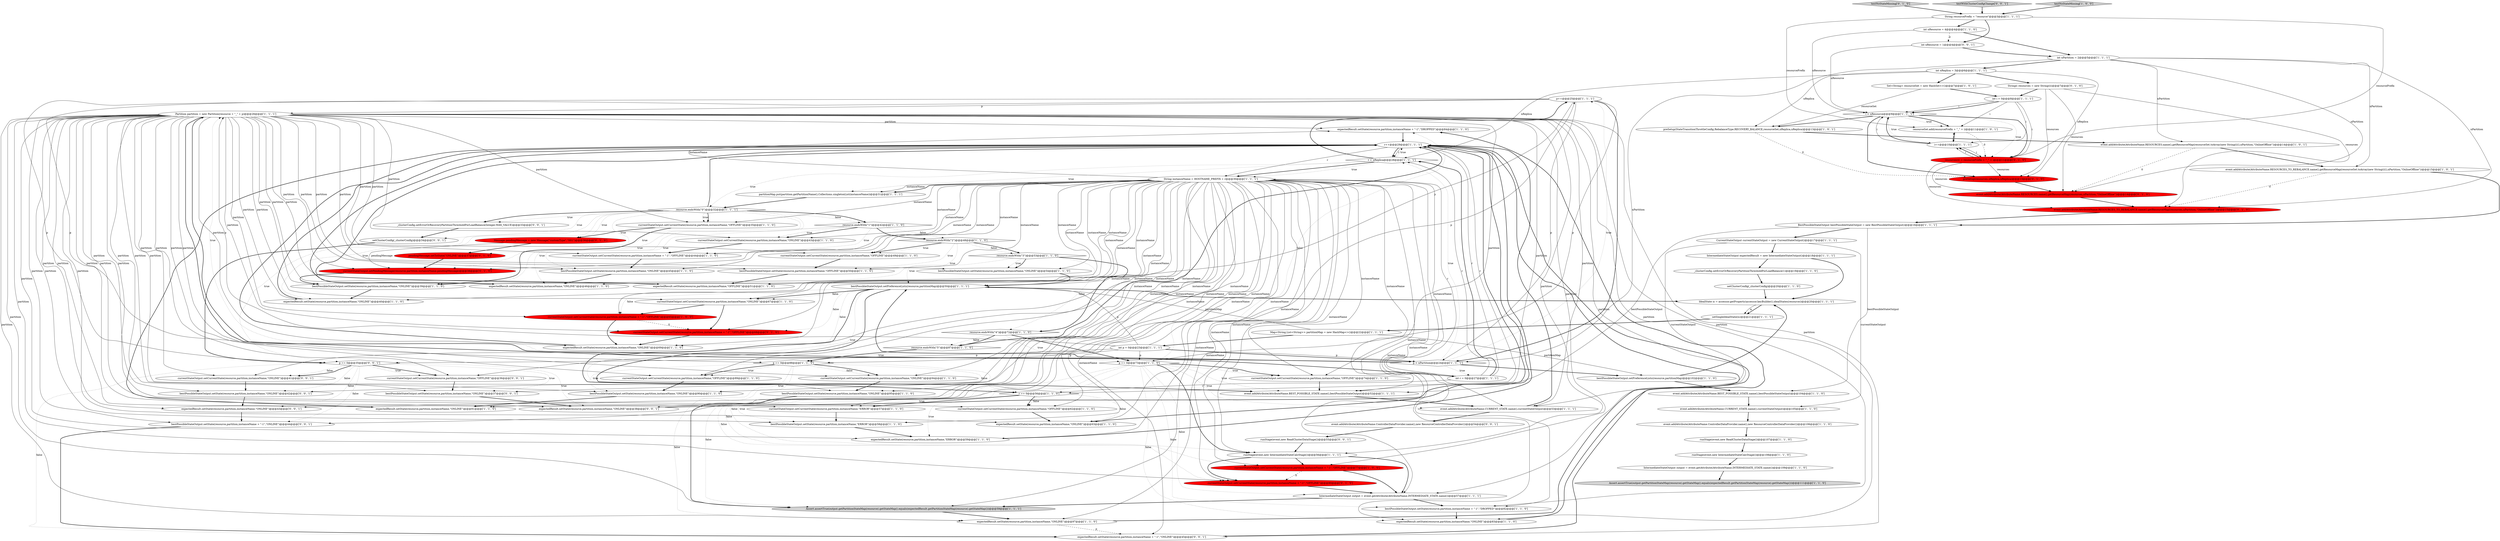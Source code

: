 digraph {
45 [style = filled, label = "p++@@@25@@@['1', '1', '1']", fillcolor = white, shape = ellipse image = "AAA0AAABBB1BBB"];
11 [style = filled, label = "IntermediateStateOutput output = event.getAttribute(AttributeName.INTERMEDIATE_STATE.name())@@@109@@@['1', '1', '0']", fillcolor = white, shape = ellipse image = "AAA0AAABBB1BBB"];
24 [style = filled, label = "expectedResult.setState(resource,partition,instanceName + \"-1\",\"DROPPED\")@@@84@@@['1', '1', '0']", fillcolor = white, shape = ellipse image = "AAA0AAABBB1BBB"];
51 [style = filled, label = "IntermediateStateOutput output = event.getAttribute(AttributeName.INTERMEDIATE_STATE.name())@@@57@@@['1', '1', '1']", fillcolor = white, shape = ellipse image = "AAA0AAABBB1BBB"];
96 [style = filled, label = "expectedResult.setState(resource,partition,instanceName + \"-1\",\"ONLINE\")@@@45@@@['0', '0', '1']", fillcolor = white, shape = ellipse image = "AAA0AAABBB3BBB"];
25 [style = filled, label = "i < nResource@@@9@@@['1', '1', '1']", fillcolor = white, shape = diamond image = "AAA0AAABBB1BBB"];
12 [style = filled, label = "Partition partition = new Partition(resource + \"_\" + p)@@@26@@@['1', '1', '1']", fillcolor = white, shape = ellipse image = "AAA0AAABBB1BBB"];
0 [style = filled, label = "IntermediateStateOutput expectedResult = new IntermediateStateOutput()@@@18@@@['1', '1', '1']", fillcolor = white, shape = ellipse image = "AAA0AAABBB1BBB"];
65 [style = filled, label = "event.addAttribute(AttributeName.BEST_POSSIBLE_STATE.name(),bestPossibleStateOutput)@@@52@@@['1', '1', '1']", fillcolor = white, shape = ellipse image = "AAA0AAABBB1BBB"];
53 [style = filled, label = "bestPossibleStateOutput.setState(resource,partition,instanceName,\"ERROR\")@@@58@@@['1', '1', '0']", fillcolor = white, shape = ellipse image = "AAA0AAABBB1BBB"];
8 [style = filled, label = "int p = 0@@@23@@@['1', '1', '1']", fillcolor = white, shape = ellipse image = "AAA0AAABBB1BBB"];
52 [style = filled, label = "resource.endsWith(\"3\")@@@53@@@['1', '1', '0']", fillcolor = white, shape = diamond image = "AAA0AAABBB1BBB"];
48 [style = filled, label = "currentStateOutput.setCurrentState(resource,partition,instanceName,\"ERROR\")@@@57@@@['1', '1', '0']", fillcolor = white, shape = ellipse image = "AAA0AAABBB1BBB"];
70 [style = filled, label = "expectedResult.setState(resource,partition,instanceName,\"ONLINE\")@@@69@@@['1', '1', '0']", fillcolor = white, shape = ellipse image = "AAA0AAABBB1BBB"];
69 [style = filled, label = "currentStateOutput.setCurrentState(resource,partition,instanceName,\"OFFLINE\")@@@62@@@['1', '1', '0']", fillcolor = white, shape = ellipse image = "AAA0AAABBB1BBB"];
55 [style = filled, label = "int nResource = 4@@@4@@@['1', '1', '0']", fillcolor = white, shape = ellipse image = "AAA0AAABBB1BBB"];
28 [style = filled, label = "resourceSet.add(resourcePrefix + \"_\" + i)@@@11@@@['1', '0', '1']", fillcolor = white, shape = ellipse image = "AAA0AAABBB1BBB"];
78 [style = filled, label = "setClusterConfig(_clusterConfig)@@@20@@@['1', '1', '0']", fillcolor = white, shape = ellipse image = "AAA0AAABBB1BBB"];
71 [style = filled, label = "event.addAttribute(AttributeName.RESOURCES_TO_REBALANCE.name(),getResourceMap(resourceSet.toArray(new String((((),nPartition,\"OnlineOffline\"))@@@15@@@['1', '0', '1']", fillcolor = white, shape = ellipse image = "AAA0AAABBB1BBB"];
40 [style = filled, label = "BestPossibleStateOutput bestPossibleStateOutput = new BestPossibleStateOutput()@@@16@@@['1', '1', '1']", fillcolor = white, shape = ellipse image = "AAA0AAABBB1BBB"];
2 [style = filled, label = "int r = 0@@@27@@@['1', '1', '1']", fillcolor = white, shape = ellipse image = "AAA0AAABBB1BBB"];
80 [style = filled, label = "expectedResult.setState(resource,partition,instanceName,\"ONLINE\")@@@83@@@['1', '1', '0']", fillcolor = white, shape = ellipse image = "AAA0AAABBB1BBB"];
20 [style = filled, label = "currentStateOutput.setCurrentState(resource,partition,instanceName,\"OFFLINE\")@@@49@@@['1', '1', '0']", fillcolor = white, shape = ellipse image = "AAA0AAABBB1BBB"];
23 [style = filled, label = "bestPossibleStateOutput.setState(resource,partition,instanceName,\"OFFLINE\")@@@50@@@['1', '1', '0']", fillcolor = white, shape = ellipse image = "AAA0AAABBB1BBB"];
98 [style = filled, label = "bestPossibleStateOutput.setState(resource,partition,instanceName + \"-1\",\"ONLINE\")@@@44@@@['0', '0', '1']", fillcolor = white, shape = ellipse image = "AAA0AAABBB3BBB"];
44 [style = filled, label = "currentStateOutput.setCurrentState(resource,partition,instanceName,\"OFFLINE\")@@@74@@@['1', '1', '0']", fillcolor = white, shape = ellipse image = "AAA0AAABBB1BBB"];
73 [style = filled, label = "expectedResult.setState(resource,partition,instanceName,\"ONLINE\")@@@46@@@['1', '1', '0']", fillcolor = white, shape = ellipse image = "AAA0AAABBB1BBB"];
39 [style = filled, label = "resource.endsWith(\"2\")@@@48@@@['1', '1', '0']", fillcolor = white, shape = diamond image = "AAA0AAABBB1BBB"];
58 [style = filled, label = "currentStateOutput.setCurrentState(resource,partition,instanceName,\"OFFLINE\")@@@35@@@['1', '1', '0']", fillcolor = white, shape = ellipse image = "AAA0AAABBB1BBB"];
68 [style = filled, label = "resource.endsWith(\"0\")@@@32@@@['1', '1', '1']", fillcolor = white, shape = diamond image = "AAA0AAABBB1BBB"];
79 [style = filled, label = "currentStateOutput.setCurrentState(resource,partition,instanceName + \"-1\",\"OFFLINE\")@@@44@@@['1', '1', '0']", fillcolor = white, shape = ellipse image = "AAA0AAABBB1BBB"];
56 [style = filled, label = "String resourcePrefix = \"resource\"@@@3@@@['1', '1', '1']", fillcolor = white, shape = ellipse image = "AAA0AAABBB1BBB"];
57 [style = filled, label = "p == 0@@@88@@@['1', '1', '0']", fillcolor = white, shape = diamond image = "AAA0AAABBB1BBB"];
93 [style = filled, label = "currentStateOutput.setCurrentState(resource,partition,instanceName + \"-1\",\"OFFLINE\")@@@80@@@['0', '1', '0']", fillcolor = red, shape = ellipse image = "AAA1AAABBB2BBB"];
50 [style = filled, label = "event.addAttribute(AttributeName.CURRENT_STATE.name(),currentStateOutput)@@@53@@@['1', '1', '1']", fillcolor = white, shape = ellipse image = "AAA0AAABBB1BBB"];
105 [style = filled, label = "expectedResult.setState(resource,partition,instanceName,\"ONLINE\")@@@38@@@['0', '0', '1']", fillcolor = white, shape = ellipse image = "AAA0AAABBB3BBB"];
92 [style = filled, label = "testNoStateMissing['0', '1', '0']", fillcolor = lightgray, shape = diamond image = "AAA0AAABBB2BBB"];
6 [style = filled, label = "p == 0@@@73@@@['1', '1', '0']", fillcolor = white, shape = diamond image = "AAA0AAABBB1BBB"];
33 [style = filled, label = "int nReplica = 3@@@6@@@['1', '1', '1']", fillcolor = white, shape = ellipse image = "AAA0AAABBB1BBB"];
95 [style = filled, label = "bestPossibleStateOutput.setState(resource,partition,instanceName,\"ONLINE\")@@@42@@@['0', '0', '1']", fillcolor = white, shape = ellipse image = "AAA0AAABBB3BBB"];
35 [style = filled, label = "p < nPartition@@@24@@@['1', '1', '1']", fillcolor = white, shape = diamond image = "AAA0AAABBB1BBB"];
41 [style = filled, label = "expectedResult.setState(resource,partition,instanceName,\"ONLINE\")@@@63@@@['1', '1', '0']", fillcolor = white, shape = ellipse image = "AAA0AAABBB1BBB"];
74 [style = filled, label = "currentStateOutput.setCurrentState(resource,partition,instanceName + \"-1\",\"OFFLINE\")@@@65@@@['1', '0', '0']", fillcolor = red, shape = ellipse image = "AAA1AAABBB1BBB"];
63 [style = filled, label = "currentStateOutput.setCurrentState(resource,partition,instanceName,\"ONLINE\")@@@67@@@['1', '1', '0']", fillcolor = white, shape = ellipse image = "AAA0AAABBB1BBB"];
60 [style = filled, label = "preSetup(StateTransitionThrottleConfig.RebalanceType.RECOVERY_BALANCE,resourceSet,nReplica,nReplica)@@@13@@@['1', '0', '1']", fillcolor = white, shape = ellipse image = "AAA0AAABBB1BBB"];
102 [style = filled, label = "_clusterConfig.setErrorOrRecoveryPartitionThresholdForLoadBalance(Integer.MAX_VALUE)@@@33@@@['0', '0', '1']", fillcolor = white, shape = ellipse image = "AAA0AAABBB3BBB"];
17 [style = filled, label = "resource.endsWith(\"1\")@@@42@@@['1', '1', '0']", fillcolor = white, shape = diamond image = "AAA0AAABBB1BBB"];
84 [style = filled, label = "currentStateOutput.setPendingMessage(resource,partition,instanceName,pendingMessage)@@@38@@@['0', '1', '0']", fillcolor = red, shape = ellipse image = "AAA1AAABBB2BBB"];
4 [style = filled, label = "setSingleIdealState(is)@@@21@@@['1', '1', '1']", fillcolor = white, shape = ellipse image = "AAA0AAABBB1BBB"];
29 [style = filled, label = "IdealState is = accessor.getProperty(accessor.keyBuilder().idealStates(resource))@@@20@@@['1', '1', '1']", fillcolor = white, shape = ellipse image = "AAA0AAABBB1BBB"];
77 [style = filled, label = "int nPartition = 2@@@5@@@['1', '1', '1']", fillcolor = white, shape = ellipse image = "AAA0AAABBB1BBB"];
7 [style = filled, label = "bestPossibleStateOutput.setState(resource,partition,instanceName,\"ONLINE\")@@@54@@@['1', '1', '0']", fillcolor = white, shape = ellipse image = "AAA0AAABBB1BBB"];
31 [style = filled, label = "expectedResult.setState(resource,partition,instanceName,\"ERROR\")@@@59@@@['1', '1', '0']", fillcolor = white, shape = ellipse image = "AAA0AAABBB1BBB"];
82 [style = filled, label = "currentStateOutput.setCurrentState(resource,partition,instanceName,\"ONLINE\")@@@94@@@['1', '1', '0']", fillcolor = white, shape = ellipse image = "AAA0AAABBB1BBB"];
21 [style = filled, label = "Assert.assertTrue(output.getPartitionStateMap(resource).getStateMap().equals(expectedResult.getPartitionStateMap(resource).getStateMap()))@@@59@@@['1', '1', '1']", fillcolor = lightgray, shape = ellipse image = "AAA0AAABBB1BBB"];
34 [style = filled, label = "_clusterConfig.setErrorOrRecoveryPartitionThresholdForLoadBalance(1)@@@19@@@['1', '1', '0']", fillcolor = white, shape = ellipse image = "AAA0AAABBB1BBB"];
67 [style = filled, label = "bestPossibleStateOutput.setState(resource,partition,instanceName,\"ONLINE\")@@@39@@@['1', '1', '0']", fillcolor = white, shape = ellipse image = "AAA0AAABBB1BBB"];
101 [style = filled, label = "p == 0@@@35@@@['0', '0', '1']", fillcolor = white, shape = diamond image = "AAA0AAABBB3BBB"];
86 [style = filled, label = "pendingMessage.setToState(\"ONLINE\")@@@37@@@['0', '1', '0']", fillcolor = red, shape = ellipse image = "AAA1AAABBB2BBB"];
104 [style = filled, label = "event.addAttribute(AttributeName.ControllerDataProvider.name(),new ResourceControllerDataProvider())@@@54@@@['0', '0', '1']", fillcolor = white, shape = ellipse image = "AAA0AAABBB3BBB"];
108 [style = filled, label = "testWithClusterConfigChange['0', '0', '1']", fillcolor = lightgray, shape = diamond image = "AAA0AAABBB3BBB"];
10 [style = filled, label = "event.addAttribute(AttributeName.CURRENT_STATE.name(),currentStateOutput)@@@105@@@['1', '1', '0']", fillcolor = white, shape = ellipse image = "AAA0AAABBB1BBB"];
46 [style = filled, label = "expectedResult.setState(resource,partition,instanceName,\"ONLINE\")@@@97@@@['1', '1', '0']", fillcolor = white, shape = ellipse image = "AAA0AAABBB1BBB"];
62 [style = filled, label = "event.addAttribute(AttributeName.BEST_POSSIBLE_STATE.name(),bestPossibleStateOutput)@@@104@@@['1', '1', '0']", fillcolor = white, shape = ellipse image = "AAA0AAABBB1BBB"];
18 [style = filled, label = "currentStateOutput.setCurrentState(resource,partition,instanceName + \"-1\",\"OFFLINE\")@@@77@@@['1', '0', '0']", fillcolor = red, shape = ellipse image = "AAA1AAABBB1BBB"];
47 [style = filled, label = "runStage(event,new IntermediateStateCalcStage())@@@108@@@['1', '1', '0']", fillcolor = white, shape = ellipse image = "AAA0AAABBB1BBB"];
26 [style = filled, label = "i++@@@10@@@['1', '1', '1']", fillcolor = white, shape = ellipse image = "AAA0AAABBB1BBB"];
100 [style = filled, label = "setClusterConfig(_clusterConfig)@@@34@@@['0', '0', '1']", fillcolor = white, shape = ellipse image = "AAA0AAABBB3BBB"];
13 [style = filled, label = "r == 0@@@56@@@['1', '1', '0']", fillcolor = white, shape = diamond image = "AAA0AAABBB1BBB"];
16 [style = filled, label = "int i = 0@@@8@@@['1', '1', '1']", fillcolor = white, shape = ellipse image = "AAA0AAABBB1BBB"];
64 [style = filled, label = "CurrentStateOutput currentStateOutput = new CurrentStateOutput()@@@17@@@['1', '1', '1']", fillcolor = white, shape = ellipse image = "AAA0AAABBB1BBB"];
14 [style = filled, label = "expectedResult.setState(resource,partition,instanceName,\"ONLINE\")@@@91@@@['1', '1', '0']", fillcolor = white, shape = ellipse image = "AAA0AAABBB1BBB"];
66 [style = filled, label = "r < nReplica@@@28@@@['1', '1', '1']", fillcolor = white, shape = diamond image = "AAA0AAABBB1BBB"];
87 [style = filled, label = "event.addAttribute(AttributeName.RESOURCES.name(),getResourceMap(resources,nPartition,\"OnlineOffline\"))@@@14@@@['0', '1', '0']", fillcolor = red, shape = ellipse image = "AAA1AAABBB2BBB"];
85 [style = filled, label = "Message pendingMessage = new Message(\"customType\",\"001\")@@@36@@@['0', '1', '0']", fillcolor = red, shape = ellipse image = "AAA1AAABBB2BBB"];
42 [style = filled, label = "runStage(event,new IntermediateStateCalcStage())@@@56@@@['1', '1', '1']", fillcolor = white, shape = ellipse image = "AAA0AAABBB1BBB"];
94 [style = filled, label = "currentStateOutput.setCurrentState(resource,partition,instanceName,\"ONLINE\")@@@41@@@['0', '0', '1']", fillcolor = white, shape = ellipse image = "AAA0AAABBB3BBB"];
22 [style = filled, label = "runStage(event,new ReadClusterDataStage())@@@107@@@['1', '1', '0']", fillcolor = white, shape = ellipse image = "AAA0AAABBB1BBB"];
61 [style = filled, label = "partitionMap.put(partition.getPartitionName(),Collections.singletonList(instanceName))@@@31@@@['1', '1', '1']", fillcolor = white, shape = ellipse image = "AAA0AAABBB1BBB"];
37 [style = filled, label = "String instanceName = HOSTNAME_PREFIX + r@@@30@@@['1', '1', '1']", fillcolor = white, shape = ellipse image = "AAA0AAABBB1BBB"];
38 [style = filled, label = "expectedResult.setState(resource,partition,instanceName,\"ONLINE\")@@@40@@@['1', '1', '0']", fillcolor = white, shape = ellipse image = "AAA0AAABBB1BBB"];
1 [style = filled, label = "event.addAttribute(AttributeName.ControllerDataProvider.name(),new ResourceControllerDataProvider())@@@106@@@['1', '1', '0']", fillcolor = white, shape = ellipse image = "AAA0AAABBB1BBB"];
3 [style = filled, label = "Set<String> resourceSet = new HashSet<>()@@@7@@@['1', '0', '1']", fillcolor = white, shape = ellipse image = "AAA0AAABBB1BBB"];
88 [style = filled, label = "preSetup(resources,nReplica,nReplica)@@@13@@@['0', '1', '0']", fillcolor = red, shape = ellipse image = "AAA1AAABBB2BBB"];
89 [style = filled, label = "event.addAttribute(AttributeName.RESOURCES_TO_REBALANCE.name(),getResourceMap(resources,nPartition,\"OnlineOffline\"))@@@15@@@['0', '1', '0']", fillcolor = red, shape = ellipse image = "AAA1AAABBB2BBB"];
76 [style = filled, label = "resource.endsWith(\"4\")@@@72@@@['1', '1', '0']", fillcolor = white, shape = diamond image = "AAA0AAABBB1BBB"];
19 [style = filled, label = "bestPossibleStateOutput.setState(resource,partition,instanceName,\"ONLINE\")@@@45@@@['1', '1', '0']", fillcolor = white, shape = ellipse image = "AAA0AAABBB1BBB"];
27 [style = filled, label = "currentStateOutput.setCurrentState(resource,partition,instanceName,\"OFFLINE\")@@@89@@@['1', '1', '0']", fillcolor = white, shape = ellipse image = "AAA0AAABBB1BBB"];
54 [style = filled, label = "bestPossibleStateOutput.setState(resource,partition,instanceName,\"ONLINE\")@@@95@@@['1', '1', '0']", fillcolor = white, shape = ellipse image = "AAA0AAABBB1BBB"];
81 [style = filled, label = "Assert.assertTrue(output.getPartitionStateMap(resource).getStateMap().equals(expectedResult.getPartitionStateMap(resource).getStateMap()))@@@111@@@['1', '1', '0']", fillcolor = lightgray, shape = ellipse image = "AAA0AAABBB1BBB"];
83 [style = filled, label = "resources(i( = resourcePrefix + \"_\" + i@@@11@@@['0', '1', '0']", fillcolor = red, shape = ellipse image = "AAA1AAABBB2BBB"];
106 [style = filled, label = "currentStateOutput.setCurrentState(resource,partition,instanceName,\"OFFLINE\")@@@36@@@['0', '0', '1']", fillcolor = white, shape = ellipse image = "AAA0AAABBB3BBB"];
59 [style = filled, label = "bestPossibleStateOutput.setState(resource,partition,instanceName + \"-1\",\"DROPPED\")@@@82@@@['1', '1', '0']", fillcolor = white, shape = ellipse image = "AAA0AAABBB1BBB"];
99 [style = filled, label = "int nResource = 1@@@4@@@['0', '0', '1']", fillcolor = white, shape = ellipse image = "AAA0AAABBB3BBB"];
72 [style = filled, label = "bestPossibleStateOutput.setState(resource,partition,instanceName,\"ONLINE\")@@@90@@@['1', '1', '0']", fillcolor = white, shape = ellipse image = "AAA0AAABBB1BBB"];
107 [style = filled, label = "bestPossibleStateOutput.setState(resource,partition,instanceName,\"ONLINE\")@@@37@@@['0', '0', '1']", fillcolor = white, shape = ellipse image = "AAA0AAABBB3BBB"];
97 [style = filled, label = "expectedResult.setState(resource,partition,instanceName,\"ONLINE\")@@@43@@@['0', '0', '1']", fillcolor = white, shape = ellipse image = "AAA0AAABBB3BBB"];
49 [style = filled, label = "testNoStateMissing['1', '0', '0']", fillcolor = lightgray, shape = diamond image = "AAA0AAABBB1BBB"];
103 [style = filled, label = "runStage(event,new ReadClusterDataStage())@@@55@@@['0', '0', '1']", fillcolor = white, shape = ellipse image = "AAA0AAABBB3BBB"];
36 [style = filled, label = "currentStateOutput.setCurrentState(resource,partition,instanceName,\"ONLINE\")@@@43@@@['1', '1', '0']", fillcolor = white, shape = ellipse image = "AAA0AAABBB1BBB"];
75 [style = filled, label = "r++@@@29@@@['1', '1', '1']", fillcolor = white, shape = ellipse image = "AAA0AAABBB1BBB"];
5 [style = filled, label = "bestPossibleStateOutput.setPreferenceLists(resource,partitionMap)@@@102@@@['1', '1', '0']", fillcolor = white, shape = ellipse image = "AAA0AAABBB1BBB"];
43 [style = filled, label = "Map<String,List<String>> partitionMap = new HashMap<>()@@@22@@@['1', '1', '1']", fillcolor = white, shape = ellipse image = "AAA0AAABBB1BBB"];
30 [style = filled, label = "bestPossibleStateOutput.setPreferenceLists(resource,partitionMap)@@@50@@@['1', '1', '1']", fillcolor = white, shape = ellipse image = "AAA0AAABBB1BBB"];
15 [style = filled, label = "expectedResult.setState(resource,partition,instanceName,\"OFFLINE\")@@@51@@@['1', '1', '0']", fillcolor = white, shape = ellipse image = "AAA0AAABBB1BBB"];
9 [style = filled, label = "resource.endsWith(\"5\")@@@87@@@['1', '1', '0']", fillcolor = white, shape = diamond image = "AAA0AAABBB1BBB"];
90 [style = filled, label = "String(( resources = new String((((@@@7@@@['0', '1', '0']", fillcolor = white, shape = ellipse image = "AAA0AAABBB2BBB"];
91 [style = filled, label = "currentStateOutput.setCurrentState(resource,partition,instanceName + \"-1\",\"OFFLINE\")@@@68@@@['0', '1', '0']", fillcolor = red, shape = ellipse image = "AAA1AAABBB2BBB"];
32 [style = filled, label = "event.addAttribute(AttributeName.RESOURCES.name(),getResourceMap(resourceSet.toArray(new String((((),nPartition,\"OnlineOffline\"))@@@14@@@['1', '0', '1']", fillcolor = white, shape = ellipse image = "AAA0AAABBB1BBB"];
104->103 [style = bold, label=""];
12->44 [style = solid, label="partition"];
66->68 [style = dotted, label="true"];
12->42 [style = solid, label="partition"];
7->30 [style = bold, label=""];
60->32 [style = bold, label=""];
46->96 [style = dashed, label="0"];
33->90 [style = bold, label=""];
68->58 [style = dotted, label="true"];
47->11 [style = bold, label=""];
12->84 [style = solid, label="partition"];
101->94 [style = dotted, label="false"];
71->89 [style = dashed, label="0"];
17->36 [style = bold, label=""];
65->50 [style = bold, label=""];
78->29 [style = bold, label=""];
93->51 [style = bold, label=""];
52->30 [style = dotted, label="true"];
30->70 [style = dotted, label="false"];
37->94 [style = solid, label="instanceName"];
67->38 [style = bold, label=""];
64->0 [style = bold, label=""];
33->3 [style = bold, label=""];
37->91 [style = solid, label="instanceName"];
12->93 [style = solid, label="partition"];
0->29 [style = bold, label=""];
12->73 [style = solid, label="partition"];
6->93 [style = dotted, label="false"];
45->57 [style = solid, label="p"];
68->86 [style = dotted, label="true"];
35->5 [style = bold, label=""];
12->54 [style = solid, label="partition"];
77->71 [style = solid, label="nPartition"];
6->59 [style = dotted, label="false"];
70->75 [style = bold, label=""];
17->39 [style = bold, label=""];
37->70 [style = solid, label="instanceName"];
12->15 [style = solid, label="partition"];
18->51 [style = bold, label=""];
90->88 [style = solid, label="resources"];
37->19 [style = solid, label="instanceName"];
58->67 [style = bold, label=""];
101->107 [style = dotted, label="true"];
12->38 [style = solid, label="partition"];
10->1 [style = bold, label=""];
56->28 [style = solid, label="resourcePrefix"];
8->12 [style = solid, label="p"];
37->74 [style = solid, label="instanceName"];
12->70 [style = solid, label="partition"];
39->52 [style = dotted, label="false"];
12->107 [style = solid, label="partition"];
57->54 [style = dotted, label="false"];
23->15 [style = bold, label=""];
12->21 [style = solid, label="partition"];
12->91 [style = solid, label="partition"];
37->50 [style = solid, label="instanceName"];
12->98 [style = solid, label="partition"];
40->65 [style = solid, label="bestPossibleStateOutput"];
33->60 [style = solid, label="nReplica"];
42->51 [style = bold, label=""];
52->7 [style = dotted, label="true"];
30->63 [style = bold, label=""];
95->97 [style = bold, label=""];
37->97 [style = solid, label="instanceName"];
12->46 [style = solid, label="partition"];
12->19 [style = solid, label="partition"];
46->75 [style = bold, label=""];
68->38 [style = dotted, label="true"];
64->50 [style = solid, label="currentStateOutput"];
100->101 [style = bold, label=""];
37->7 [style = solid, label="instanceName"];
83->89 [style = solid, label="resources"];
37->84 [style = solid, label="instanceName"];
77->35 [style = solid, label="nPartition"];
37->38 [style = solid, label="instanceName"];
90->89 [style = solid, label="resources"];
8->30 [style = solid, label="p"];
9->57 [style = bold, label=""];
8->45 [style = solid, label="p"];
62->10 [style = bold, label=""];
27->72 [style = bold, label=""];
16->83 [style = solid, label="i"];
12->18 [style = solid, label="partition"];
89->40 [style = bold, label=""];
99->77 [style = bold, label=""];
101->95 [style = dotted, label="false"];
13->69 [style = dotted, label="false"];
77->32 [style = solid, label="nPartition"];
68->75 [style = bold, label=""];
68->17 [style = dotted, label="false"];
75->66 [style = solid, label="r"];
12->41 [style = solid, label="partition"];
37->53 [style = solid, label="instanceName"];
45->12 [style = solid, label="p"];
101->106 [style = bold, label=""];
12->96 [style = solid, label="partition"];
37->93 [style = solid, label="instanceName"];
73->75 [style = bold, label=""];
80->24 [style = bold, label=""];
30->29 [style = bold, label=""];
36->79 [style = bold, label=""];
12->2 [style = bold, label=""];
108->56 [style = bold, label=""];
6->18 [style = dotted, label="false"];
61->68 [style = bold, label=""];
74->70 [style = bold, label=""];
16->28 [style = solid, label="i"];
32->87 [style = dashed, label="0"];
12->50 [style = solid, label="partition"];
68->102 [style = bold, label=""];
45->35 [style = bold, label=""];
14->75 [style = bold, label=""];
35->12 [style = bold, label=""];
66->45 [style = bold, label=""];
9->57 [style = dotted, label="true"];
37->21 [style = solid, label="instanceName"];
74->91 [style = dashed, label="0"];
5->29 [style = bold, label=""];
12->20 [style = solid, label="partition"];
37->41 [style = solid, label="instanceName"];
68->101 [style = dotted, label="true"];
85->84 [style = solid, label="pendingMessage"];
101->97 [style = dotted, label="false"];
37->18 [style = solid, label="instanceName"];
35->66 [style = dotted, label="true"];
6->51 [style = dotted, label="false"];
5->62 [style = bold, label=""];
83->26 [style = solid, label="i"];
83->26 [style = bold, label=""];
68->67 [style = dotted, label="true"];
12->106 [style = solid, label="partition"];
91->70 [style = bold, label=""];
105->75 [style = bold, label=""];
15->75 [style = bold, label=""];
39->20 [style = bold, label=""];
39->20 [style = dotted, label="true"];
82->54 [style = bold, label=""];
76->9 [style = dotted, label="false"];
45->6 [style = solid, label="p"];
12->24 [style = solid, label="partition"];
32->71 [style = bold, label=""];
12->80 [style = solid, label="partition"];
40->62 [style = solid, label="bestPossibleStateOutput"];
12->72 [style = solid, label="partition"];
37->51 [style = solid, label="instanceName"];
3->60 [style = solid, label="resourceSet"];
6->65 [style = dotted, label="true"];
13->48 [style = bold, label=""];
12->97 [style = solid, label="partition"];
12->105 [style = solid, label="partition"];
68->85 [style = dotted, label="true"];
63->74 [style = bold, label=""];
8->35 [style = bold, label=""];
103->42 [style = bold, label=""];
37->59 [style = solid, label="instanceName"];
101->94 [style = bold, label=""];
12->63 [style = solid, label="partition"];
55->25 [style = solid, label="nResource"];
71->40 [style = bold, label=""];
17->73 [style = dotted, label="true"];
37->63 [style = solid, label="instanceName"];
88->87 [style = bold, label=""];
42->18 [style = bold, label=""];
2->75 [style = solid, label="r"];
60->88 [style = dashed, label="0"];
40->64 [style = bold, label=""];
26->28 [style = solid, label="i"];
12->58 [style = solid, label="partition"];
37->20 [style = solid, label="instanceName"];
2->37 [style = solid, label="r"];
16->25 [style = solid, label="i"];
51->59 [style = bold, label=""];
13->31 [style = dotted, label="true"];
39->15 [style = dotted, label="true"];
13->41 [style = dotted, label="false"];
66->37 [style = bold, label=""];
77->33 [style = bold, label=""];
56->99 [style = bold, label=""];
75->37 [style = solid, label="r"];
37->27 [style = solid, label="instanceName"];
37->46 [style = solid, label="instanceName"];
25->60 [style = bold, label=""];
37->98 [style = solid, label="instanceName"];
58->85 [style = bold, label=""];
12->94 [style = solid, label="partition"];
55->99 [style = dashed, label="0"];
25->28 [style = dotted, label="true"];
37->67 [style = solid, label="instanceName"];
85->86 [style = bold, label=""];
45->30 [style = solid, label="p"];
66->37 [style = dotted, label="true"];
21->46 [style = bold, label=""];
6->80 [style = dotted, label="false"];
26->25 [style = solid, label="i"];
37->42 [style = solid, label="instanceName"];
37->15 [style = solid, label="instanceName"];
107->105 [style = bold, label=""];
43->8 [style = bold, label=""];
49->56 [style = bold, label=""];
37->48 [style = solid, label="instanceName"];
37->58 [style = solid, label="instanceName"];
37->65 [style = solid, label="instanceName"];
37->82 [style = solid, label="instanceName"];
57->72 [style = dotted, label="true"];
57->82 [style = dotted, label="false"];
25->28 [style = bold, label=""];
77->89 [style = solid, label="nPartition"];
50->75 [style = bold, label=""];
17->79 [style = dotted, label="true"];
37->69 [style = solid, label="instanceName"];
101->105 [style = dotted, label="true"];
51->21 [style = bold, label=""];
83->87 [style = solid, label="resources"];
12->36 [style = solid, label="partition"];
90->16 [style = bold, label=""];
12->53 [style = solid, label="partition"];
75->13 [style = solid, label="r"];
68->84 [style = dotted, label="true"];
99->25 [style = solid, label="nResource"];
18->93 [style = dashed, label="0"];
16->26 [style = solid, label="i"];
0->34 [style = bold, label=""];
6->24 [style = dotted, label="false"];
12->7 [style = solid, label="partition"];
39->52 [style = bold, label=""];
75->66 [style = bold, label=""];
30->63 [style = dotted, label="false"];
101->96 [style = dotted, label="false"];
12->48 [style = solid, label="partition"];
12->51 [style = solid, label="partition"];
37->36 [style = solid, label="instanceName"];
33->88 [style = solid, label="nReplica"];
52->7 [style = bold, label=""];
59->80 [style = bold, label=""];
37->31 [style = solid, label="instanceName"];
66->75 [style = dotted, label="true"];
8->6 [style = solid, label="p"];
12->69 [style = solid, label="partition"];
13->53 [style = dotted, label="true"];
55->77 [style = bold, label=""];
6->50 [style = dotted, label="true"];
6->42 [style = dotted, label="false"];
69->41 [style = bold, label=""];
98->96 [style = bold, label=""];
30->13 [style = dotted, label="true"];
30->74 [style = dotted, label="false"];
17->19 [style = dotted, label="true"];
17->36 [style = dotted, label="true"];
35->30 [style = bold, label=""];
38->75 [style = bold, label=""];
9->75 [style = bold, label=""];
29->4 [style = bold, label=""];
66->61 [style = dotted, label="true"];
37->95 [style = solid, label="instanceName"];
57->21 [style = dotted, label="false"];
52->76 [style = bold, label=""];
12->74 [style = solid, label="partition"];
57->14 [style = dotted, label="true"];
77->87 [style = solid, label="nPartition"];
56->83 [style = solid, label="resourcePrefix"];
24->75 [style = bold, label=""];
16->25 [style = bold, label=""];
37->14 [style = solid, label="instanceName"];
53->31 [style = bold, label=""];
52->76 [style = dotted, label="false"];
2->13 [style = solid, label="r"];
12->95 [style = solid, label="partition"];
12->31 [style = solid, label="partition"];
57->27 [style = dotted, label="true"];
44->65 [style = bold, label=""];
12->27 [style = solid, label="partition"];
37->54 [style = solid, label="instanceName"];
43->30 [style = solid, label="partitionMap"];
37->107 [style = solid, label="instanceName"];
56->55 [style = bold, label=""];
68->58 [style = bold, label=""];
33->66 [style = solid, label="nReplica"];
30->13 [style = bold, label=""];
64->10 [style = solid, label="currentStateOutput"];
68->102 [style = dotted, label="true"];
101->106 [style = dotted, label="true"];
12->79 [style = solid, label="partition"];
25->88 [style = bold, label=""];
76->6 [style = dotted, label="true"];
3->16 [style = bold, label=""];
35->12 [style = dotted, label="true"];
30->91 [style = dotted, label="false"];
37->24 [style = solid, label="instanceName"];
50->104 [style = bold, label=""];
30->65 [style = bold, label=""];
79->19 [style = bold, label=""];
101->98 [style = dotted, label="false"];
92->56 [style = bold, label=""];
35->2 [style = dotted, label="true"];
22->47 [style = bold, label=""];
37->61 [style = solid, label="instanceName"];
97->98 [style = bold, label=""];
13->69 [style = bold, label=""];
2->66 [style = bold, label=""];
12->82 [style = solid, label="partition"];
12->65 [style = solid, label="partition"];
37->79 [style = solid, label="instanceName"];
96->75 [style = bold, label=""];
8->57 [style = solid, label="p"];
72->14 [style = bold, label=""];
19->73 [style = bold, label=""];
8->35 [style = solid, label="p"];
94->95 [style = bold, label=""];
102->100 [style = bold, label=""];
83->88 [style = solid, label="resources"];
37->105 [style = solid, label="instanceName"];
37->61 [style = bold, label=""];
45->35 [style = solid, label="p"];
12->67 [style = solid, label="partition"];
106->107 [style = bold, label=""];
20->23 [style = bold, label=""];
37->73 [style = solid, label="instanceName"];
25->83 [style = bold, label=""];
37->44 [style = solid, label="instanceName"];
28->83 [style = dashed, label="0"];
25->26 [style = dotted, label="true"];
68->17 [style = bold, label=""];
37->23 [style = solid, label="instanceName"];
37->96 [style = solid, label="instanceName"];
12->59 [style = solid, label="partition"];
6->42 [style = bold, label=""];
28->26 [style = bold, label=""];
37->106 [style = solid, label="instanceName"];
90->87 [style = solid, label="resources"];
17->39 [style = dotted, label="false"];
12->23 [style = solid, label="partition"];
6->44 [style = bold, label=""];
8->101 [style = solid, label="p"];
34->78 [style = bold, label=""];
39->23 [style = dotted, label="true"];
86->84 [style = bold, label=""];
2->66 [style = solid, label="r"];
37->80 [style = solid, label="instanceName"];
76->9 [style = bold, label=""];
54->21 [style = bold, label=""];
57->82 [style = bold, label=""];
25->83 [style = dotted, label="true"];
35->45 [style = dotted, label="true"];
31->75 [style = bold, label=""];
4->43 [style = bold, label=""];
41->75 [style = bold, label=""];
43->5 [style = solid, label="partitionMap"];
84->67 [style = bold, label=""];
26->25 [style = bold, label=""];
63->91 [style = bold, label=""];
48->53 [style = bold, label=""];
76->6 [style = bold, label=""];
29->4 [style = solid, label="is"];
6->44 [style = dotted, label="true"];
1->22 [style = bold, label=""];
12->14 [style = solid, label="partition"];
57->27 [style = bold, label=""];
42->93 [style = bold, label=""];
68->100 [style = dotted, label="true"];
45->101 [style = solid, label="p"];
26->83 [style = solid, label="i"];
87->89 [style = bold, label=""];
13->48 [style = dotted, label="true"];
11->81 [style = bold, label=""];
37->72 [style = solid, label="instanceName"];
57->46 [style = dotted, label="false"];
}
